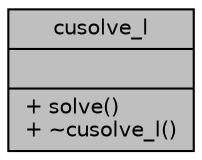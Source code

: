 digraph "cusolve_l"
{
 // INTERACTIVE_SVG=YES
  bgcolor="transparent";
  edge [fontname="Helvetica",fontsize="10",labelfontname="Helvetica",labelfontsize="10"];
  node [fontname="Helvetica",fontsize="10",shape=record];
  Node8 [label="{cusolve_l\n||+ solve()\l+ ~cusolve_l()\l}",height=0.2,width=0.4,color="black", fillcolor="grey75", style="filled", fontcolor="black"];
}
